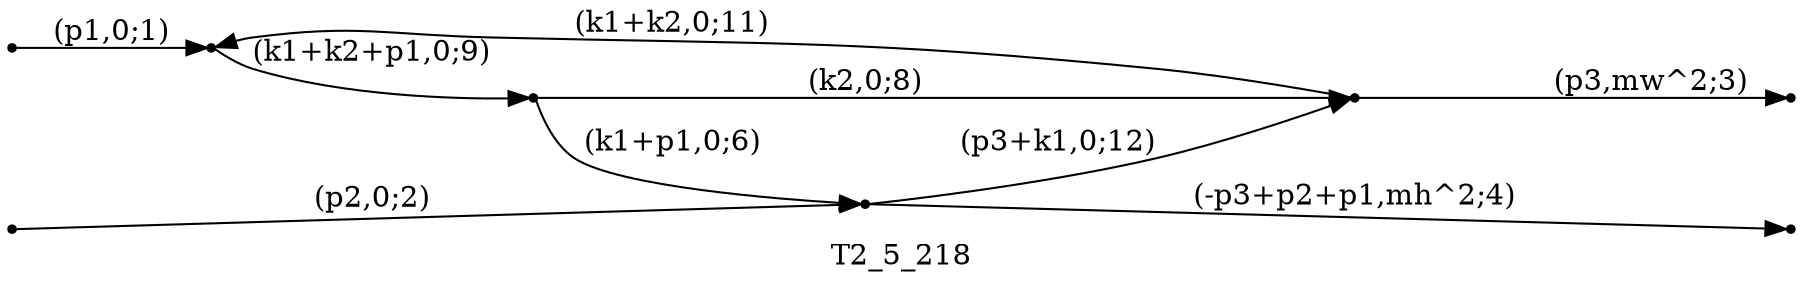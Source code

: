 digraph T2_5_218 {
  label="T2_5_218";
  rankdir="LR";
  subgraph edges {
    -1 -> 3 [label="(p1,0;1)"];
    -2 -> 4 [label="(p2,0;2)"];
    2 -> -3 [label="(p3,mw^2;3)"];
    4 -> -4 [label="(-p3+p2+p1,mh^2;4)"];
    1 -> 4 [label="(k1+p1,0;6)"];
    1 -> 2 [label="(k2,0;8)"];
    3 -> 1 [label="(k1+k2+p1,0;9)"];
    2 -> 3 [label="(k1+k2,0;11)"];
    4 -> 2 [label="(p3+k1,0;12)"];
  }
  subgraph incoming { rank="source"; -1; -2; }
  subgraph outgoing { rank="sink"; -3; -4; }
-4 [shape=point];
-3 [shape=point];
-2 [shape=point];
-1 [shape=point];
1 [shape=point];
2 [shape=point];
3 [shape=point];
4 [shape=point];
}

